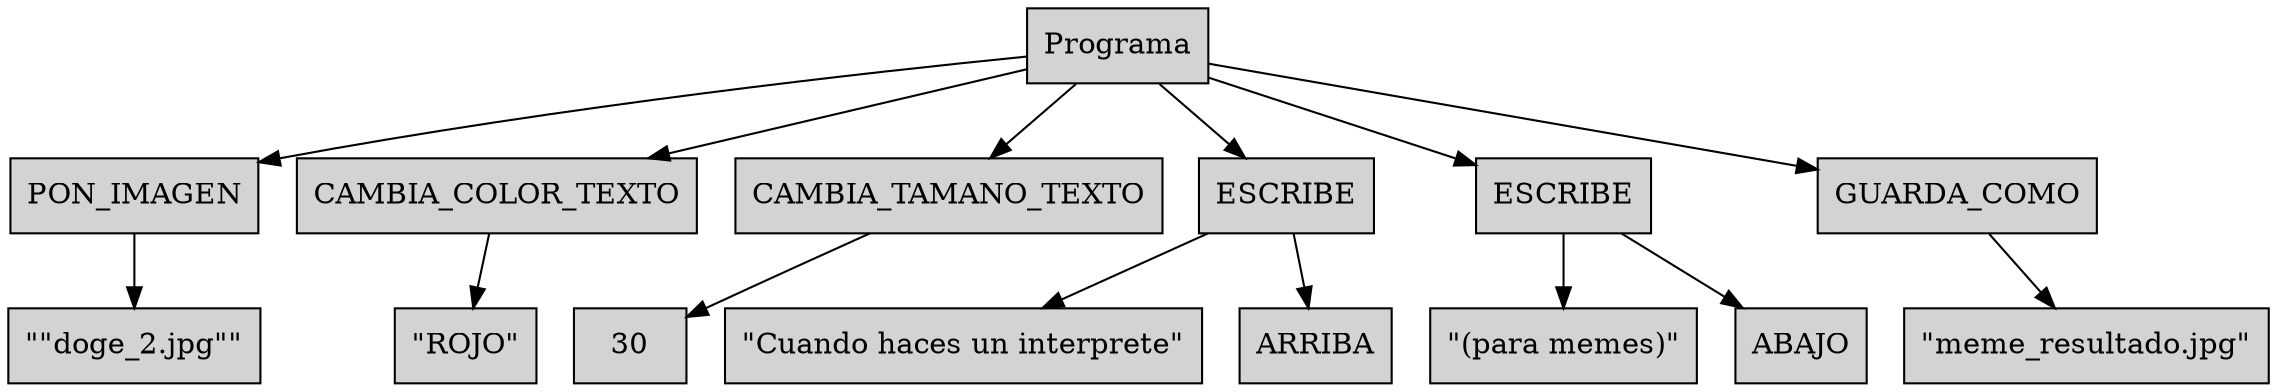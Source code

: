 digraph AST {
    node [shape=box, style=filled, fillcolor=lightgray];
    rankdir=TB;
    node0 [label="Programa"];
    node1 [label="PON_IMAGEN"];
    node2 [label="\"\"doge_2.jpg\"\""];
    node1 -> node2;
    node0 -> node1;
    node3 [label="CAMBIA_COLOR_TEXTO"];
    node4 [label="\"ROJO\""];
    node3 -> node4;
    node0 -> node3;
    node5 [label="CAMBIA_TAMANO_TEXTO"];
    node6 [label="30"];
    node5 -> node6;
    node0 -> node5;
    node7 [label="ESCRIBE"];
    node8 [label="\"Cuando haces un interprete\""];
    node9 [label="ARRIBA"];
    node7 -> node8;
    node7 -> node9;
    node0 -> node7;
    node10 [label="ESCRIBE"];
    node11 [label="\"(para memes)\""];
    node12 [label="ABAJO"];
    node10 -> node11;
    node10 -> node12;
    node0 -> node10;
    node13 [label="GUARDA_COMO"];
    node14 [label="\"meme_resultado.jpg\""];
    node13 -> node14;
    node0 -> node13;
}
